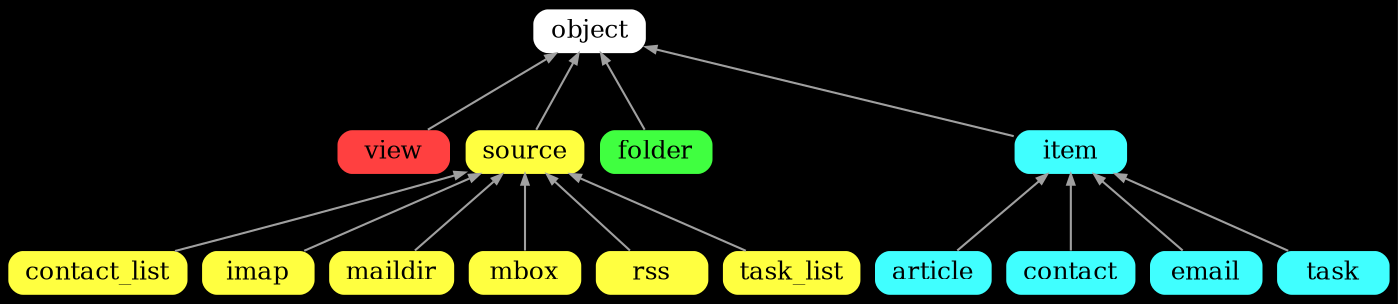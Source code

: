 digraph inherit {
	graph [
		rankdir="BT"
		bgcolor="black"
		color="white"
		nodesep="0.1"
		ranksep="0.5"
	];

	node [
		shape="Mrecord"
		fontsize="12"
		style="filled"
		height="0.2"
		penwidth="0.0"
	];

	edge [
		penwidth="1.0"
		color="#A0A0A0"
		arrowsize="0.5"
	];


	object       [ fillcolor="#ffffff" ];

	view         [ fillcolor="#ff4040" ];
	source       [ fillcolor="#ffff40" ];
	folder       [ fillcolor="#40ff40" ];
	item         [ fillcolor="#40ffff" ];

	contact_list [ fillcolor="#ffff40" ];
	imap         [ fillcolor="#ffff40" ];
	maildir      [ fillcolor="#ffff40" ];
	mbox         [ fillcolor="#ffff40" ];
	rss          [ fillcolor="#ffff40" ];
	task_list    [ fillcolor="#ffff40" ];

	article      [ fillcolor="#40ffff" ];
	contact      [ fillcolor="#40ffff" ];
	email        [ fillcolor="#40ffff" ];
	task         [ fillcolor="#40ffff" ];

	view         -> object;
	source       -> object;
	folder       -> object;
	item         -> object;

	contact_list -> source;
	imap         -> source;
	maildir      -> source;
	mbox         -> source;
	rss          -> source;
	task_list    -> source;

	article      -> item;
	contact      -> item;
	email        -> item;
	task         -> item;
}

